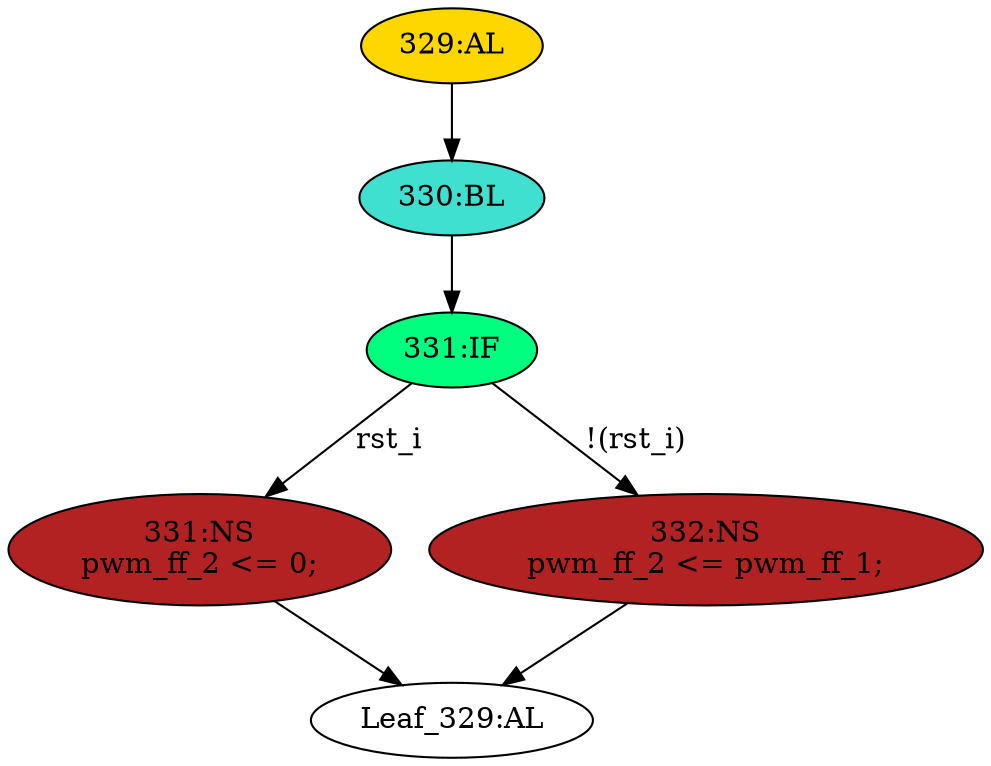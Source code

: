 strict digraph "" {
	node [label="\N"];
	"331:IF"	 [ast="<pyverilog.vparser.ast.IfStatement object at 0x7f79df516110>",
		fillcolor=springgreen,
		label="331:IF",
		statements="[]",
		style=filled,
		typ=IfStatement];
	"331:NS"	 [ast="<pyverilog.vparser.ast.NonblockingSubstitution object at 0x7f79df5163d0>",
		fillcolor=firebrick,
		label="331:NS
pwm_ff_2 <= 0;",
		statements="[<pyverilog.vparser.ast.NonblockingSubstitution object at 0x7f79df5163d0>]",
		style=filled,
		typ=NonblockingSubstitution];
	"331:IF" -> "331:NS"	 [cond="['rst_i']",
		label=rst_i,
		lineno=331];
	"332:NS"	 [ast="<pyverilog.vparser.ast.NonblockingSubstitution object at 0x7f79df516210>",
		fillcolor=firebrick,
		label="332:NS
pwm_ff_2 <= pwm_ff_1;",
		statements="[<pyverilog.vparser.ast.NonblockingSubstitution object at 0x7f79df516210>]",
		style=filled,
		typ=NonblockingSubstitution];
	"331:IF" -> "332:NS"	 [cond="['rst_i']",
		label="!(rst_i)",
		lineno=331];
	"Leaf_329:AL"	 [def_var="['pwm_ff_2']",
		label="Leaf_329:AL"];
	"329:AL"	 [ast="<pyverilog.vparser.ast.Always object at 0x7f79df516590>",
		clk_sens=True,
		fillcolor=gold,
		label="329:AL",
		sens="['clk_i']",
		statements="[]",
		style=filled,
		typ=Always,
		use_var="['rst_i', 'pwm_ff_1']"];
	"330:BL"	 [ast="<pyverilog.vparser.ast.Block object at 0x7f79df516690>",
		fillcolor=turquoise,
		label="330:BL",
		statements="[]",
		style=filled,
		typ=Block];
	"329:AL" -> "330:BL"	 [cond="[]",
		lineno=None];
	"331:NS" -> "Leaf_329:AL"	 [cond="[]",
		lineno=None];
	"332:NS" -> "Leaf_329:AL"	 [cond="[]",
		lineno=None];
	"330:BL" -> "331:IF"	 [cond="[]",
		lineno=None];
}
